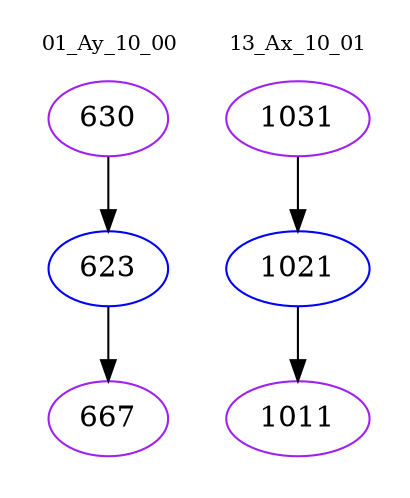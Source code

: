 digraph{
subgraph cluster_0 {
color = white
label = "01_Ay_10_00";
fontsize=10;
T0_630 [label="630", color="purple"]
T0_630 -> T0_623 [color="black"]
T0_623 [label="623", color="blue"]
T0_623 -> T0_667 [color="black"]
T0_667 [label="667", color="purple"]
}
subgraph cluster_1 {
color = white
label = "13_Ax_10_01";
fontsize=10;
T1_1031 [label="1031", color="purple"]
T1_1031 -> T1_1021 [color="black"]
T1_1021 [label="1021", color="blue"]
T1_1021 -> T1_1011 [color="black"]
T1_1011 [label="1011", color="purple"]
}
}
